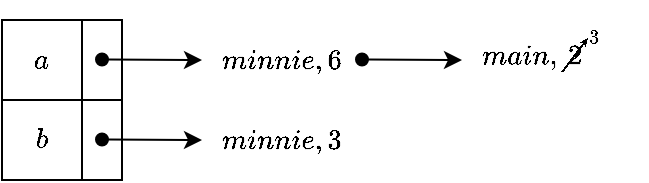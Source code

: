 <mxfile version="20.7.4" type="device"><diagram id="gVGqevTLdEIviv_d7AgR" name="Pagina-1"><mxGraphModel dx="683" dy="421" grid="1" gridSize="10" guides="1" tooltips="1" connect="1" arrows="1" fold="1" page="1" pageScale="1" pageWidth="827" pageHeight="1169" math="1" shadow="0"><root><mxCell id="0"/><mxCell id="1" parent="0"/><mxCell id="8xl2vzsWLnCtORq8DZrs-66" value="$$a$$" style="rounded=0;whiteSpace=wrap;html=1;fillColor=#FFFFFF;" vertex="1" parent="1"><mxGeometry x="80" y="40" width="40" height="40" as="geometry"/></mxCell><mxCell id="8xl2vzsWLnCtORq8DZrs-67" value="$$b$$" style="rounded=0;whiteSpace=wrap;html=1;fillColor=#FFFFFF;" vertex="1" parent="1"><mxGeometry x="80" y="80" width="40" height="40" as="geometry"/></mxCell><mxCell id="8xl2vzsWLnCtORq8DZrs-72" value="" style="rounded=0;whiteSpace=wrap;html=1;fillColor=#FFFFFF;" vertex="1" parent="1"><mxGeometry x="120" y="40" width="20" height="40" as="geometry"/></mxCell><mxCell id="8xl2vzsWLnCtORq8DZrs-73" value="" style="rounded=0;whiteSpace=wrap;html=1;fillColor=#FFFFFF;" vertex="1" parent="1"><mxGeometry x="120" y="80" width="20" height="40" as="geometry"/></mxCell><mxCell id="8xl2vzsWLnCtORq8DZrs-74" value="" style="endArrow=classic;html=1;rounded=0;strokeWidth=1;startArrow=oval;startFill=1;" edge="1" parent="1"><mxGeometry width="50" height="50" relative="1" as="geometry"><mxPoint x="130" y="59.76" as="sourcePoint"/><mxPoint x="180" y="60" as="targetPoint"/></mxGeometry></mxCell><mxCell id="8xl2vzsWLnCtORq8DZrs-75" value="" style="endArrow=classic;html=1;rounded=0;strokeWidth=1;startArrow=oval;startFill=1;" edge="1" parent="1"><mxGeometry width="50" height="50" relative="1" as="geometry"><mxPoint x="130" y="99.76" as="sourcePoint"/><mxPoint x="180" y="100" as="targetPoint"/></mxGeometry></mxCell><mxCell id="8xl2vzsWLnCtORq8DZrs-76" value="$$minnie,6$$" style="text;html=1;strokeColor=none;fillColor=none;align=center;verticalAlign=middle;whiteSpace=wrap;rounded=0;" vertex="1" parent="1"><mxGeometry x="180" y="40" width="80" height="40" as="geometry"/></mxCell><mxCell id="8xl2vzsWLnCtORq8DZrs-79" value="$$minnie,3$$" style="text;html=1;strokeColor=none;fillColor=none;align=center;verticalAlign=middle;whiteSpace=wrap;rounded=0;" vertex="1" parent="1"><mxGeometry x="180" y="80" width="80" height="40" as="geometry"/></mxCell><mxCell id="8xl2vzsWLnCtORq8DZrs-80" value="" style="endArrow=classic;html=1;rounded=0;strokeWidth=1;startArrow=oval;startFill=1;" edge="1" parent="1"><mxGeometry width="50" height="50" relative="1" as="geometry"><mxPoint x="260" y="59.76" as="sourcePoint"/><mxPoint x="310" y="60" as="targetPoint"/></mxGeometry></mxCell><mxCell id="8xl2vzsWLnCtORq8DZrs-81" value="$$main,\cancelto{3}{2}&lt;br&gt;$$" style="text;html=1;strokeColor=none;fillColor=none;align=center;verticalAlign=middle;whiteSpace=wrap;rounded=0;" vertex="1" parent="1"><mxGeometry x="310" y="30" width="80" height="50" as="geometry"/></mxCell></root></mxGraphModel></diagram></mxfile>